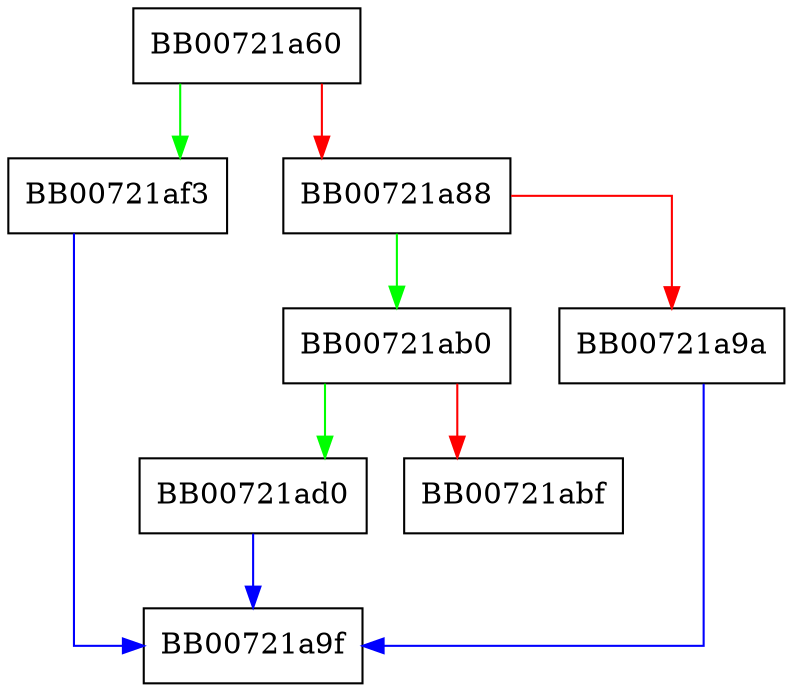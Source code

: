 digraph ossl_core_bio_new_from_bio {
  node [shape="box"];
  graph [splines=ortho];
  BB00721a60 -> BB00721af3 [color="green"];
  BB00721a60 -> BB00721a88 [color="red"];
  BB00721a88 -> BB00721ab0 [color="green"];
  BB00721a88 -> BB00721a9a [color="red"];
  BB00721a9a -> BB00721a9f [color="blue"];
  BB00721ab0 -> BB00721ad0 [color="green"];
  BB00721ab0 -> BB00721abf [color="red"];
  BB00721ad0 -> BB00721a9f [color="blue"];
  BB00721af3 -> BB00721a9f [color="blue"];
}